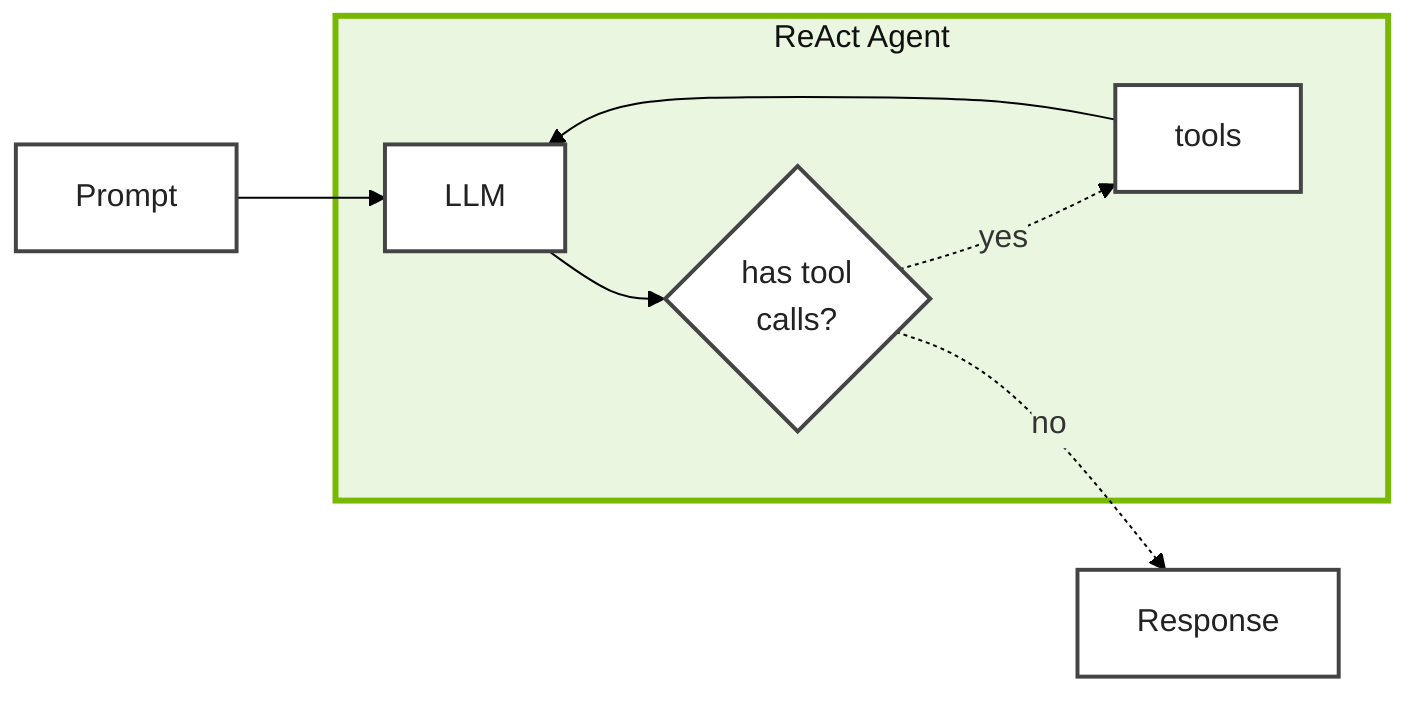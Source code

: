 ---
config:
  theme: 'base'
  themeVariables:
    primaryColor: '#eaf6e0'
    secondaryColor: '#eaf6e0'
    background: white
---

flowchart LR

    Prompt --> LLM

    subgraph agent[ReAct Agent]
        direction LR
        LLM  --> has_tools{has tool<br />calls?} -.yes.-> tools --> LLM
    end

    has_tools -.no .-> Response

    classDef node fill:#fff,stroke:#444,stroke-width:2px,color:#222;
    classDef cluster fill:#eaf6e0,stroke:#76b900,stroke-width:3px,color:#111,rounded corners,shadow;